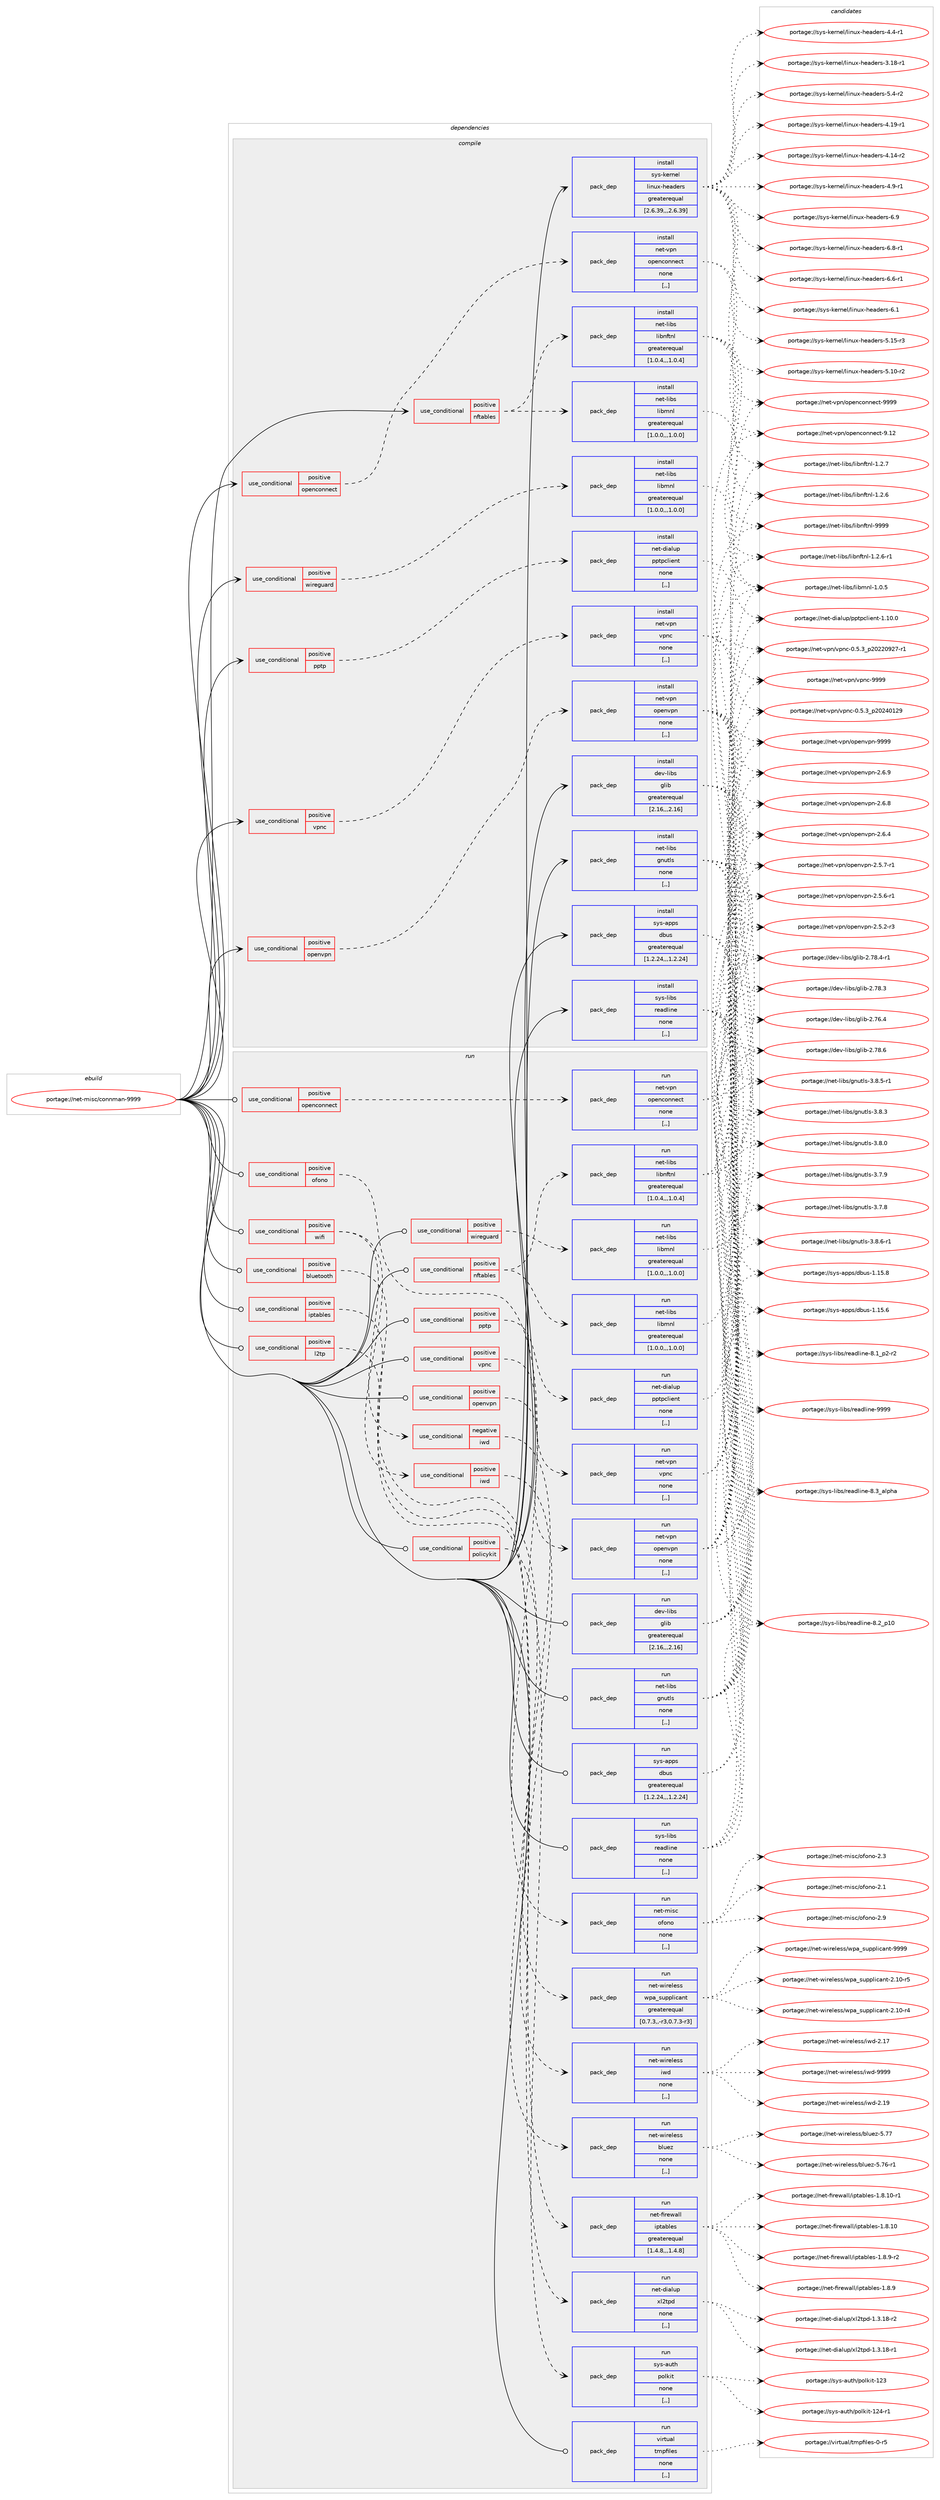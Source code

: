 digraph prolog {

# *************
# Graph options
# *************

newrank=true;
concentrate=true;
compound=true;
graph [rankdir=LR,fontname=Helvetica,fontsize=10,ranksep=1.5];#, ranksep=2.5, nodesep=0.2];
edge  [arrowhead=vee];
node  [fontname=Helvetica,fontsize=10];

# **********
# The ebuild
# **********

subgraph cluster_leftcol {
color=gray;
label=<<i>ebuild</i>>;
id [label="portage://net-misc/connman-9999", color=red, width=4, href="../net-misc/connman-9999.svg"];
}

# ****************
# The dependencies
# ****************

subgraph cluster_midcol {
color=gray;
label=<<i>dependencies</i>>;
subgraph cluster_compile {
fillcolor="#eeeeee";
style=filled;
label=<<i>compile</i>>;
subgraph cond96651 {
dependency368134 [label=<<TABLE BORDER="0" CELLBORDER="1" CELLSPACING="0" CELLPADDING="4"><TR><TD ROWSPAN="3" CELLPADDING="10">use_conditional</TD></TR><TR><TD>positive</TD></TR><TR><TD>nftables</TD></TR></TABLE>>, shape=none, color=red];
subgraph pack268823 {
dependency368135 [label=<<TABLE BORDER="0" CELLBORDER="1" CELLSPACING="0" CELLPADDING="4" WIDTH="220"><TR><TD ROWSPAN="6" CELLPADDING="30">pack_dep</TD></TR><TR><TD WIDTH="110">install</TD></TR><TR><TD>net-libs</TD></TR><TR><TD>libnftnl</TD></TR><TR><TD>greaterequal</TD></TR><TR><TD>[1.0.4,,,1.0.4]</TD></TR></TABLE>>, shape=none, color=blue];
}
dependency368134:e -> dependency368135:w [weight=20,style="dashed",arrowhead="vee"];
subgraph pack268824 {
dependency368136 [label=<<TABLE BORDER="0" CELLBORDER="1" CELLSPACING="0" CELLPADDING="4" WIDTH="220"><TR><TD ROWSPAN="6" CELLPADDING="30">pack_dep</TD></TR><TR><TD WIDTH="110">install</TD></TR><TR><TD>net-libs</TD></TR><TR><TD>libmnl</TD></TR><TR><TD>greaterequal</TD></TR><TR><TD>[1.0.0,,,1.0.0]</TD></TR></TABLE>>, shape=none, color=blue];
}
dependency368134:e -> dependency368136:w [weight=20,style="dashed",arrowhead="vee"];
}
id:e -> dependency368134:w [weight=20,style="solid",arrowhead="vee"];
subgraph cond96652 {
dependency368137 [label=<<TABLE BORDER="0" CELLBORDER="1" CELLSPACING="0" CELLPADDING="4"><TR><TD ROWSPAN="3" CELLPADDING="10">use_conditional</TD></TR><TR><TD>positive</TD></TR><TR><TD>openconnect</TD></TR></TABLE>>, shape=none, color=red];
subgraph pack268825 {
dependency368138 [label=<<TABLE BORDER="0" CELLBORDER="1" CELLSPACING="0" CELLPADDING="4" WIDTH="220"><TR><TD ROWSPAN="6" CELLPADDING="30">pack_dep</TD></TR><TR><TD WIDTH="110">install</TD></TR><TR><TD>net-vpn</TD></TR><TR><TD>openconnect</TD></TR><TR><TD>none</TD></TR><TR><TD>[,,]</TD></TR></TABLE>>, shape=none, color=blue];
}
dependency368137:e -> dependency368138:w [weight=20,style="dashed",arrowhead="vee"];
}
id:e -> dependency368137:w [weight=20,style="solid",arrowhead="vee"];
subgraph cond96653 {
dependency368139 [label=<<TABLE BORDER="0" CELLBORDER="1" CELLSPACING="0" CELLPADDING="4"><TR><TD ROWSPAN="3" CELLPADDING="10">use_conditional</TD></TR><TR><TD>positive</TD></TR><TR><TD>openvpn</TD></TR></TABLE>>, shape=none, color=red];
subgraph pack268826 {
dependency368140 [label=<<TABLE BORDER="0" CELLBORDER="1" CELLSPACING="0" CELLPADDING="4" WIDTH="220"><TR><TD ROWSPAN="6" CELLPADDING="30">pack_dep</TD></TR><TR><TD WIDTH="110">install</TD></TR><TR><TD>net-vpn</TD></TR><TR><TD>openvpn</TD></TR><TR><TD>none</TD></TR><TR><TD>[,,]</TD></TR></TABLE>>, shape=none, color=blue];
}
dependency368139:e -> dependency368140:w [weight=20,style="dashed",arrowhead="vee"];
}
id:e -> dependency368139:w [weight=20,style="solid",arrowhead="vee"];
subgraph cond96654 {
dependency368141 [label=<<TABLE BORDER="0" CELLBORDER="1" CELLSPACING="0" CELLPADDING="4"><TR><TD ROWSPAN="3" CELLPADDING="10">use_conditional</TD></TR><TR><TD>positive</TD></TR><TR><TD>pptp</TD></TR></TABLE>>, shape=none, color=red];
subgraph pack268827 {
dependency368142 [label=<<TABLE BORDER="0" CELLBORDER="1" CELLSPACING="0" CELLPADDING="4" WIDTH="220"><TR><TD ROWSPAN="6" CELLPADDING="30">pack_dep</TD></TR><TR><TD WIDTH="110">install</TD></TR><TR><TD>net-dialup</TD></TR><TR><TD>pptpclient</TD></TR><TR><TD>none</TD></TR><TR><TD>[,,]</TD></TR></TABLE>>, shape=none, color=blue];
}
dependency368141:e -> dependency368142:w [weight=20,style="dashed",arrowhead="vee"];
}
id:e -> dependency368141:w [weight=20,style="solid",arrowhead="vee"];
subgraph cond96655 {
dependency368143 [label=<<TABLE BORDER="0" CELLBORDER="1" CELLSPACING="0" CELLPADDING="4"><TR><TD ROWSPAN="3" CELLPADDING="10">use_conditional</TD></TR><TR><TD>positive</TD></TR><TR><TD>vpnc</TD></TR></TABLE>>, shape=none, color=red];
subgraph pack268828 {
dependency368144 [label=<<TABLE BORDER="0" CELLBORDER="1" CELLSPACING="0" CELLPADDING="4" WIDTH="220"><TR><TD ROWSPAN="6" CELLPADDING="30">pack_dep</TD></TR><TR><TD WIDTH="110">install</TD></TR><TR><TD>net-vpn</TD></TR><TR><TD>vpnc</TD></TR><TR><TD>none</TD></TR><TR><TD>[,,]</TD></TR></TABLE>>, shape=none, color=blue];
}
dependency368143:e -> dependency368144:w [weight=20,style="dashed",arrowhead="vee"];
}
id:e -> dependency368143:w [weight=20,style="solid",arrowhead="vee"];
subgraph cond96656 {
dependency368145 [label=<<TABLE BORDER="0" CELLBORDER="1" CELLSPACING="0" CELLPADDING="4"><TR><TD ROWSPAN="3" CELLPADDING="10">use_conditional</TD></TR><TR><TD>positive</TD></TR><TR><TD>wireguard</TD></TR></TABLE>>, shape=none, color=red];
subgraph pack268829 {
dependency368146 [label=<<TABLE BORDER="0" CELLBORDER="1" CELLSPACING="0" CELLPADDING="4" WIDTH="220"><TR><TD ROWSPAN="6" CELLPADDING="30">pack_dep</TD></TR><TR><TD WIDTH="110">install</TD></TR><TR><TD>net-libs</TD></TR><TR><TD>libmnl</TD></TR><TR><TD>greaterequal</TD></TR><TR><TD>[1.0.0,,,1.0.0]</TD></TR></TABLE>>, shape=none, color=blue];
}
dependency368145:e -> dependency368146:w [weight=20,style="dashed",arrowhead="vee"];
}
id:e -> dependency368145:w [weight=20,style="solid",arrowhead="vee"];
subgraph pack268830 {
dependency368147 [label=<<TABLE BORDER="0" CELLBORDER="1" CELLSPACING="0" CELLPADDING="4" WIDTH="220"><TR><TD ROWSPAN="6" CELLPADDING="30">pack_dep</TD></TR><TR><TD WIDTH="110">install</TD></TR><TR><TD>dev-libs</TD></TR><TR><TD>glib</TD></TR><TR><TD>greaterequal</TD></TR><TR><TD>[2.16,,,2.16]</TD></TR></TABLE>>, shape=none, color=blue];
}
id:e -> dependency368147:w [weight=20,style="solid",arrowhead="vee"];
subgraph pack268831 {
dependency368148 [label=<<TABLE BORDER="0" CELLBORDER="1" CELLSPACING="0" CELLPADDING="4" WIDTH="220"><TR><TD ROWSPAN="6" CELLPADDING="30">pack_dep</TD></TR><TR><TD WIDTH="110">install</TD></TR><TR><TD>net-libs</TD></TR><TR><TD>gnutls</TD></TR><TR><TD>none</TD></TR><TR><TD>[,,]</TD></TR></TABLE>>, shape=none, color=blue];
}
id:e -> dependency368148:w [weight=20,style="solid",arrowhead="vee"];
subgraph pack268832 {
dependency368149 [label=<<TABLE BORDER="0" CELLBORDER="1" CELLSPACING="0" CELLPADDING="4" WIDTH="220"><TR><TD ROWSPAN="6" CELLPADDING="30">pack_dep</TD></TR><TR><TD WIDTH="110">install</TD></TR><TR><TD>sys-apps</TD></TR><TR><TD>dbus</TD></TR><TR><TD>greaterequal</TD></TR><TR><TD>[1.2.24,,,1.2.24]</TD></TR></TABLE>>, shape=none, color=blue];
}
id:e -> dependency368149:w [weight=20,style="solid",arrowhead="vee"];
subgraph pack268833 {
dependency368150 [label=<<TABLE BORDER="0" CELLBORDER="1" CELLSPACING="0" CELLPADDING="4" WIDTH="220"><TR><TD ROWSPAN="6" CELLPADDING="30">pack_dep</TD></TR><TR><TD WIDTH="110">install</TD></TR><TR><TD>sys-kernel</TD></TR><TR><TD>linux-headers</TD></TR><TR><TD>greaterequal</TD></TR><TR><TD>[2.6.39,,,2.6.39]</TD></TR></TABLE>>, shape=none, color=blue];
}
id:e -> dependency368150:w [weight=20,style="solid",arrowhead="vee"];
subgraph pack268834 {
dependency368151 [label=<<TABLE BORDER="0" CELLBORDER="1" CELLSPACING="0" CELLPADDING="4" WIDTH="220"><TR><TD ROWSPAN="6" CELLPADDING="30">pack_dep</TD></TR><TR><TD WIDTH="110">install</TD></TR><TR><TD>sys-libs</TD></TR><TR><TD>readline</TD></TR><TR><TD>none</TD></TR><TR><TD>[,,]</TD></TR></TABLE>>, shape=none, color=blue];
}
id:e -> dependency368151:w [weight=20,style="solid",arrowhead="vee"];
}
subgraph cluster_compileandrun {
fillcolor="#eeeeee";
style=filled;
label=<<i>compile and run</i>>;
}
subgraph cluster_run {
fillcolor="#eeeeee";
style=filled;
label=<<i>run</i>>;
subgraph cond96657 {
dependency368152 [label=<<TABLE BORDER="0" CELLBORDER="1" CELLSPACING="0" CELLPADDING="4"><TR><TD ROWSPAN="3" CELLPADDING="10">use_conditional</TD></TR><TR><TD>positive</TD></TR><TR><TD>bluetooth</TD></TR></TABLE>>, shape=none, color=red];
subgraph pack268835 {
dependency368153 [label=<<TABLE BORDER="0" CELLBORDER="1" CELLSPACING="0" CELLPADDING="4" WIDTH="220"><TR><TD ROWSPAN="6" CELLPADDING="30">pack_dep</TD></TR><TR><TD WIDTH="110">run</TD></TR><TR><TD>net-wireless</TD></TR><TR><TD>bluez</TD></TR><TR><TD>none</TD></TR><TR><TD>[,,]</TD></TR></TABLE>>, shape=none, color=blue];
}
dependency368152:e -> dependency368153:w [weight=20,style="dashed",arrowhead="vee"];
}
id:e -> dependency368152:w [weight=20,style="solid",arrowhead="odot"];
subgraph cond96658 {
dependency368154 [label=<<TABLE BORDER="0" CELLBORDER="1" CELLSPACING="0" CELLPADDING="4"><TR><TD ROWSPAN="3" CELLPADDING="10">use_conditional</TD></TR><TR><TD>positive</TD></TR><TR><TD>iptables</TD></TR></TABLE>>, shape=none, color=red];
subgraph pack268836 {
dependency368155 [label=<<TABLE BORDER="0" CELLBORDER="1" CELLSPACING="0" CELLPADDING="4" WIDTH="220"><TR><TD ROWSPAN="6" CELLPADDING="30">pack_dep</TD></TR><TR><TD WIDTH="110">run</TD></TR><TR><TD>net-firewall</TD></TR><TR><TD>iptables</TD></TR><TR><TD>greaterequal</TD></TR><TR><TD>[1.4.8,,,1.4.8]</TD></TR></TABLE>>, shape=none, color=blue];
}
dependency368154:e -> dependency368155:w [weight=20,style="dashed",arrowhead="vee"];
}
id:e -> dependency368154:w [weight=20,style="solid",arrowhead="odot"];
subgraph cond96659 {
dependency368156 [label=<<TABLE BORDER="0" CELLBORDER="1" CELLSPACING="0" CELLPADDING="4"><TR><TD ROWSPAN="3" CELLPADDING="10">use_conditional</TD></TR><TR><TD>positive</TD></TR><TR><TD>l2tp</TD></TR></TABLE>>, shape=none, color=red];
subgraph pack268837 {
dependency368157 [label=<<TABLE BORDER="0" CELLBORDER="1" CELLSPACING="0" CELLPADDING="4" WIDTH="220"><TR><TD ROWSPAN="6" CELLPADDING="30">pack_dep</TD></TR><TR><TD WIDTH="110">run</TD></TR><TR><TD>net-dialup</TD></TR><TR><TD>xl2tpd</TD></TR><TR><TD>none</TD></TR><TR><TD>[,,]</TD></TR></TABLE>>, shape=none, color=blue];
}
dependency368156:e -> dependency368157:w [weight=20,style="dashed",arrowhead="vee"];
}
id:e -> dependency368156:w [weight=20,style="solid",arrowhead="odot"];
subgraph cond96660 {
dependency368158 [label=<<TABLE BORDER="0" CELLBORDER="1" CELLSPACING="0" CELLPADDING="4"><TR><TD ROWSPAN="3" CELLPADDING="10">use_conditional</TD></TR><TR><TD>positive</TD></TR><TR><TD>nftables</TD></TR></TABLE>>, shape=none, color=red];
subgraph pack268838 {
dependency368159 [label=<<TABLE BORDER="0" CELLBORDER="1" CELLSPACING="0" CELLPADDING="4" WIDTH="220"><TR><TD ROWSPAN="6" CELLPADDING="30">pack_dep</TD></TR><TR><TD WIDTH="110">run</TD></TR><TR><TD>net-libs</TD></TR><TR><TD>libnftnl</TD></TR><TR><TD>greaterequal</TD></TR><TR><TD>[1.0.4,,,1.0.4]</TD></TR></TABLE>>, shape=none, color=blue];
}
dependency368158:e -> dependency368159:w [weight=20,style="dashed",arrowhead="vee"];
subgraph pack268839 {
dependency368160 [label=<<TABLE BORDER="0" CELLBORDER="1" CELLSPACING="0" CELLPADDING="4" WIDTH="220"><TR><TD ROWSPAN="6" CELLPADDING="30">pack_dep</TD></TR><TR><TD WIDTH="110">run</TD></TR><TR><TD>net-libs</TD></TR><TR><TD>libmnl</TD></TR><TR><TD>greaterequal</TD></TR><TR><TD>[1.0.0,,,1.0.0]</TD></TR></TABLE>>, shape=none, color=blue];
}
dependency368158:e -> dependency368160:w [weight=20,style="dashed",arrowhead="vee"];
}
id:e -> dependency368158:w [weight=20,style="solid",arrowhead="odot"];
subgraph cond96661 {
dependency368161 [label=<<TABLE BORDER="0" CELLBORDER="1" CELLSPACING="0" CELLPADDING="4"><TR><TD ROWSPAN="3" CELLPADDING="10">use_conditional</TD></TR><TR><TD>positive</TD></TR><TR><TD>ofono</TD></TR></TABLE>>, shape=none, color=red];
subgraph pack268840 {
dependency368162 [label=<<TABLE BORDER="0" CELLBORDER="1" CELLSPACING="0" CELLPADDING="4" WIDTH="220"><TR><TD ROWSPAN="6" CELLPADDING="30">pack_dep</TD></TR><TR><TD WIDTH="110">run</TD></TR><TR><TD>net-misc</TD></TR><TR><TD>ofono</TD></TR><TR><TD>none</TD></TR><TR><TD>[,,]</TD></TR></TABLE>>, shape=none, color=blue];
}
dependency368161:e -> dependency368162:w [weight=20,style="dashed",arrowhead="vee"];
}
id:e -> dependency368161:w [weight=20,style="solid",arrowhead="odot"];
subgraph cond96662 {
dependency368163 [label=<<TABLE BORDER="0" CELLBORDER="1" CELLSPACING="0" CELLPADDING="4"><TR><TD ROWSPAN="3" CELLPADDING="10">use_conditional</TD></TR><TR><TD>positive</TD></TR><TR><TD>openconnect</TD></TR></TABLE>>, shape=none, color=red];
subgraph pack268841 {
dependency368164 [label=<<TABLE BORDER="0" CELLBORDER="1" CELLSPACING="0" CELLPADDING="4" WIDTH="220"><TR><TD ROWSPAN="6" CELLPADDING="30">pack_dep</TD></TR><TR><TD WIDTH="110">run</TD></TR><TR><TD>net-vpn</TD></TR><TR><TD>openconnect</TD></TR><TR><TD>none</TD></TR><TR><TD>[,,]</TD></TR></TABLE>>, shape=none, color=blue];
}
dependency368163:e -> dependency368164:w [weight=20,style="dashed",arrowhead="vee"];
}
id:e -> dependency368163:w [weight=20,style="solid",arrowhead="odot"];
subgraph cond96663 {
dependency368165 [label=<<TABLE BORDER="0" CELLBORDER="1" CELLSPACING="0" CELLPADDING="4"><TR><TD ROWSPAN="3" CELLPADDING="10">use_conditional</TD></TR><TR><TD>positive</TD></TR><TR><TD>openvpn</TD></TR></TABLE>>, shape=none, color=red];
subgraph pack268842 {
dependency368166 [label=<<TABLE BORDER="0" CELLBORDER="1" CELLSPACING="0" CELLPADDING="4" WIDTH="220"><TR><TD ROWSPAN="6" CELLPADDING="30">pack_dep</TD></TR><TR><TD WIDTH="110">run</TD></TR><TR><TD>net-vpn</TD></TR><TR><TD>openvpn</TD></TR><TR><TD>none</TD></TR><TR><TD>[,,]</TD></TR></TABLE>>, shape=none, color=blue];
}
dependency368165:e -> dependency368166:w [weight=20,style="dashed",arrowhead="vee"];
}
id:e -> dependency368165:w [weight=20,style="solid",arrowhead="odot"];
subgraph cond96664 {
dependency368167 [label=<<TABLE BORDER="0" CELLBORDER="1" CELLSPACING="0" CELLPADDING="4"><TR><TD ROWSPAN="3" CELLPADDING="10">use_conditional</TD></TR><TR><TD>positive</TD></TR><TR><TD>policykit</TD></TR></TABLE>>, shape=none, color=red];
subgraph pack268843 {
dependency368168 [label=<<TABLE BORDER="0" CELLBORDER="1" CELLSPACING="0" CELLPADDING="4" WIDTH="220"><TR><TD ROWSPAN="6" CELLPADDING="30">pack_dep</TD></TR><TR><TD WIDTH="110">run</TD></TR><TR><TD>sys-auth</TD></TR><TR><TD>polkit</TD></TR><TR><TD>none</TD></TR><TR><TD>[,,]</TD></TR></TABLE>>, shape=none, color=blue];
}
dependency368167:e -> dependency368168:w [weight=20,style="dashed",arrowhead="vee"];
}
id:e -> dependency368167:w [weight=20,style="solid",arrowhead="odot"];
subgraph cond96665 {
dependency368169 [label=<<TABLE BORDER="0" CELLBORDER="1" CELLSPACING="0" CELLPADDING="4"><TR><TD ROWSPAN="3" CELLPADDING="10">use_conditional</TD></TR><TR><TD>positive</TD></TR><TR><TD>pptp</TD></TR></TABLE>>, shape=none, color=red];
subgraph pack268844 {
dependency368170 [label=<<TABLE BORDER="0" CELLBORDER="1" CELLSPACING="0" CELLPADDING="4" WIDTH="220"><TR><TD ROWSPAN="6" CELLPADDING="30">pack_dep</TD></TR><TR><TD WIDTH="110">run</TD></TR><TR><TD>net-dialup</TD></TR><TR><TD>pptpclient</TD></TR><TR><TD>none</TD></TR><TR><TD>[,,]</TD></TR></TABLE>>, shape=none, color=blue];
}
dependency368169:e -> dependency368170:w [weight=20,style="dashed",arrowhead="vee"];
}
id:e -> dependency368169:w [weight=20,style="solid",arrowhead="odot"];
subgraph cond96666 {
dependency368171 [label=<<TABLE BORDER="0" CELLBORDER="1" CELLSPACING="0" CELLPADDING="4"><TR><TD ROWSPAN="3" CELLPADDING="10">use_conditional</TD></TR><TR><TD>positive</TD></TR><TR><TD>vpnc</TD></TR></TABLE>>, shape=none, color=red];
subgraph pack268845 {
dependency368172 [label=<<TABLE BORDER="0" CELLBORDER="1" CELLSPACING="0" CELLPADDING="4" WIDTH="220"><TR><TD ROWSPAN="6" CELLPADDING="30">pack_dep</TD></TR><TR><TD WIDTH="110">run</TD></TR><TR><TD>net-vpn</TD></TR><TR><TD>vpnc</TD></TR><TR><TD>none</TD></TR><TR><TD>[,,]</TD></TR></TABLE>>, shape=none, color=blue];
}
dependency368171:e -> dependency368172:w [weight=20,style="dashed",arrowhead="vee"];
}
id:e -> dependency368171:w [weight=20,style="solid",arrowhead="odot"];
subgraph cond96667 {
dependency368173 [label=<<TABLE BORDER="0" CELLBORDER="1" CELLSPACING="0" CELLPADDING="4"><TR><TD ROWSPAN="3" CELLPADDING="10">use_conditional</TD></TR><TR><TD>positive</TD></TR><TR><TD>wifi</TD></TR></TABLE>>, shape=none, color=red];
subgraph cond96668 {
dependency368174 [label=<<TABLE BORDER="0" CELLBORDER="1" CELLSPACING="0" CELLPADDING="4"><TR><TD ROWSPAN="3" CELLPADDING="10">use_conditional</TD></TR><TR><TD>negative</TD></TR><TR><TD>iwd</TD></TR></TABLE>>, shape=none, color=red];
subgraph pack268846 {
dependency368175 [label=<<TABLE BORDER="0" CELLBORDER="1" CELLSPACING="0" CELLPADDING="4" WIDTH="220"><TR><TD ROWSPAN="6" CELLPADDING="30">pack_dep</TD></TR><TR><TD WIDTH="110">run</TD></TR><TR><TD>net-wireless</TD></TR><TR><TD>wpa_supplicant</TD></TR><TR><TD>greaterequal</TD></TR><TR><TD>[0.7.3,,-r3,0.7.3-r3]</TD></TR></TABLE>>, shape=none, color=blue];
}
dependency368174:e -> dependency368175:w [weight=20,style="dashed",arrowhead="vee"];
}
dependency368173:e -> dependency368174:w [weight=20,style="dashed",arrowhead="vee"];
subgraph cond96669 {
dependency368176 [label=<<TABLE BORDER="0" CELLBORDER="1" CELLSPACING="0" CELLPADDING="4"><TR><TD ROWSPAN="3" CELLPADDING="10">use_conditional</TD></TR><TR><TD>positive</TD></TR><TR><TD>iwd</TD></TR></TABLE>>, shape=none, color=red];
subgraph pack268847 {
dependency368177 [label=<<TABLE BORDER="0" CELLBORDER="1" CELLSPACING="0" CELLPADDING="4" WIDTH="220"><TR><TD ROWSPAN="6" CELLPADDING="30">pack_dep</TD></TR><TR><TD WIDTH="110">run</TD></TR><TR><TD>net-wireless</TD></TR><TR><TD>iwd</TD></TR><TR><TD>none</TD></TR><TR><TD>[,,]</TD></TR></TABLE>>, shape=none, color=blue];
}
dependency368176:e -> dependency368177:w [weight=20,style="dashed",arrowhead="vee"];
}
dependency368173:e -> dependency368176:w [weight=20,style="dashed",arrowhead="vee"];
}
id:e -> dependency368173:w [weight=20,style="solid",arrowhead="odot"];
subgraph cond96670 {
dependency368178 [label=<<TABLE BORDER="0" CELLBORDER="1" CELLSPACING="0" CELLPADDING="4"><TR><TD ROWSPAN="3" CELLPADDING="10">use_conditional</TD></TR><TR><TD>positive</TD></TR><TR><TD>wireguard</TD></TR></TABLE>>, shape=none, color=red];
subgraph pack268848 {
dependency368179 [label=<<TABLE BORDER="0" CELLBORDER="1" CELLSPACING="0" CELLPADDING="4" WIDTH="220"><TR><TD ROWSPAN="6" CELLPADDING="30">pack_dep</TD></TR><TR><TD WIDTH="110">run</TD></TR><TR><TD>net-libs</TD></TR><TR><TD>libmnl</TD></TR><TR><TD>greaterequal</TD></TR><TR><TD>[1.0.0,,,1.0.0]</TD></TR></TABLE>>, shape=none, color=blue];
}
dependency368178:e -> dependency368179:w [weight=20,style="dashed",arrowhead="vee"];
}
id:e -> dependency368178:w [weight=20,style="solid",arrowhead="odot"];
subgraph pack268849 {
dependency368180 [label=<<TABLE BORDER="0" CELLBORDER="1" CELLSPACING="0" CELLPADDING="4" WIDTH="220"><TR><TD ROWSPAN="6" CELLPADDING="30">pack_dep</TD></TR><TR><TD WIDTH="110">run</TD></TR><TR><TD>dev-libs</TD></TR><TR><TD>glib</TD></TR><TR><TD>greaterequal</TD></TR><TR><TD>[2.16,,,2.16]</TD></TR></TABLE>>, shape=none, color=blue];
}
id:e -> dependency368180:w [weight=20,style="solid",arrowhead="odot"];
subgraph pack268850 {
dependency368181 [label=<<TABLE BORDER="0" CELLBORDER="1" CELLSPACING="0" CELLPADDING="4" WIDTH="220"><TR><TD ROWSPAN="6" CELLPADDING="30">pack_dep</TD></TR><TR><TD WIDTH="110">run</TD></TR><TR><TD>net-libs</TD></TR><TR><TD>gnutls</TD></TR><TR><TD>none</TD></TR><TR><TD>[,,]</TD></TR></TABLE>>, shape=none, color=blue];
}
id:e -> dependency368181:w [weight=20,style="solid",arrowhead="odot"];
subgraph pack268851 {
dependency368182 [label=<<TABLE BORDER="0" CELLBORDER="1" CELLSPACING="0" CELLPADDING="4" WIDTH="220"><TR><TD ROWSPAN="6" CELLPADDING="30">pack_dep</TD></TR><TR><TD WIDTH="110">run</TD></TR><TR><TD>sys-apps</TD></TR><TR><TD>dbus</TD></TR><TR><TD>greaterequal</TD></TR><TR><TD>[1.2.24,,,1.2.24]</TD></TR></TABLE>>, shape=none, color=blue];
}
id:e -> dependency368182:w [weight=20,style="solid",arrowhead="odot"];
subgraph pack268852 {
dependency368183 [label=<<TABLE BORDER="0" CELLBORDER="1" CELLSPACING="0" CELLPADDING="4" WIDTH="220"><TR><TD ROWSPAN="6" CELLPADDING="30">pack_dep</TD></TR><TR><TD WIDTH="110">run</TD></TR><TR><TD>sys-libs</TD></TR><TR><TD>readline</TD></TR><TR><TD>none</TD></TR><TR><TD>[,,]</TD></TR></TABLE>>, shape=none, color=blue];
}
id:e -> dependency368183:w [weight=20,style="solid",arrowhead="odot"];
subgraph pack268853 {
dependency368184 [label=<<TABLE BORDER="0" CELLBORDER="1" CELLSPACING="0" CELLPADDING="4" WIDTH="220"><TR><TD ROWSPAN="6" CELLPADDING="30">pack_dep</TD></TR><TR><TD WIDTH="110">run</TD></TR><TR><TD>virtual</TD></TR><TR><TD>tmpfiles</TD></TR><TR><TD>none</TD></TR><TR><TD>[,,]</TD></TR></TABLE>>, shape=none, color=blue];
}
id:e -> dependency368184:w [weight=20,style="solid",arrowhead="odot"];
}
}

# **************
# The candidates
# **************

subgraph cluster_choices {
rank=same;
color=gray;
label=<<i>candidates</i>>;

subgraph choice268823 {
color=black;
nodesep=1;
choice110101116451081059811547108105981101021161101084557575757 [label="portage://net-libs/libnftnl-9999", color=red, width=4,href="../net-libs/libnftnl-9999.svg"];
choice11010111645108105981154710810598110102116110108454946504655 [label="portage://net-libs/libnftnl-1.2.7", color=red, width=4,href="../net-libs/libnftnl-1.2.7.svg"];
choice110101116451081059811547108105981101021161101084549465046544511449 [label="portage://net-libs/libnftnl-1.2.6-r1", color=red, width=4,href="../net-libs/libnftnl-1.2.6-r1.svg"];
choice11010111645108105981154710810598110102116110108454946504654 [label="portage://net-libs/libnftnl-1.2.6", color=red, width=4,href="../net-libs/libnftnl-1.2.6.svg"];
dependency368135:e -> choice110101116451081059811547108105981101021161101084557575757:w [style=dotted,weight="100"];
dependency368135:e -> choice11010111645108105981154710810598110102116110108454946504655:w [style=dotted,weight="100"];
dependency368135:e -> choice110101116451081059811547108105981101021161101084549465046544511449:w [style=dotted,weight="100"];
dependency368135:e -> choice11010111645108105981154710810598110102116110108454946504654:w [style=dotted,weight="100"];
}
subgraph choice268824 {
color=black;
nodesep=1;
choice11010111645108105981154710810598109110108454946484653 [label="portage://net-libs/libmnl-1.0.5", color=red, width=4,href="../net-libs/libmnl-1.0.5.svg"];
dependency368136:e -> choice11010111645108105981154710810598109110108454946484653:w [style=dotted,weight="100"];
}
subgraph choice268825 {
color=black;
nodesep=1;
choice110101116451181121104711111210111099111110110101991164557575757 [label="portage://net-vpn/openconnect-9999", color=red, width=4,href="../net-vpn/openconnect-9999.svg"];
choice110101116451181121104711111210111099111110110101991164557464950 [label="portage://net-vpn/openconnect-9.12", color=red, width=4,href="../net-vpn/openconnect-9.12.svg"];
dependency368138:e -> choice110101116451181121104711111210111099111110110101991164557575757:w [style=dotted,weight="100"];
dependency368138:e -> choice110101116451181121104711111210111099111110110101991164557464950:w [style=dotted,weight="100"];
}
subgraph choice268826 {
color=black;
nodesep=1;
choice11010111645118112110471111121011101181121104557575757 [label="portage://net-vpn/openvpn-9999", color=red, width=4,href="../net-vpn/openvpn-9999.svg"];
choice1101011164511811211047111112101110118112110455046544657 [label="portage://net-vpn/openvpn-2.6.9", color=red, width=4,href="../net-vpn/openvpn-2.6.9.svg"];
choice1101011164511811211047111112101110118112110455046544656 [label="portage://net-vpn/openvpn-2.6.8", color=red, width=4,href="../net-vpn/openvpn-2.6.8.svg"];
choice1101011164511811211047111112101110118112110455046544652 [label="portage://net-vpn/openvpn-2.6.4", color=red, width=4,href="../net-vpn/openvpn-2.6.4.svg"];
choice11010111645118112110471111121011101181121104550465346554511449 [label="portage://net-vpn/openvpn-2.5.7-r1", color=red, width=4,href="../net-vpn/openvpn-2.5.7-r1.svg"];
choice11010111645118112110471111121011101181121104550465346544511449 [label="portage://net-vpn/openvpn-2.5.6-r1", color=red, width=4,href="../net-vpn/openvpn-2.5.6-r1.svg"];
choice11010111645118112110471111121011101181121104550465346504511451 [label="portage://net-vpn/openvpn-2.5.2-r3", color=red, width=4,href="../net-vpn/openvpn-2.5.2-r3.svg"];
dependency368140:e -> choice11010111645118112110471111121011101181121104557575757:w [style=dotted,weight="100"];
dependency368140:e -> choice1101011164511811211047111112101110118112110455046544657:w [style=dotted,weight="100"];
dependency368140:e -> choice1101011164511811211047111112101110118112110455046544656:w [style=dotted,weight="100"];
dependency368140:e -> choice1101011164511811211047111112101110118112110455046544652:w [style=dotted,weight="100"];
dependency368140:e -> choice11010111645118112110471111121011101181121104550465346554511449:w [style=dotted,weight="100"];
dependency368140:e -> choice11010111645118112110471111121011101181121104550465346544511449:w [style=dotted,weight="100"];
dependency368140:e -> choice11010111645118112110471111121011101181121104550465346504511451:w [style=dotted,weight="100"];
}
subgraph choice268827 {
color=black;
nodesep=1;
choice1101011164510010597108117112471121121161129910810510111011645494649484648 [label="portage://net-dialup/pptpclient-1.10.0", color=red, width=4,href="../net-dialup/pptpclient-1.10.0.svg"];
dependency368142:e -> choice1101011164510010597108117112471121121161129910810510111011645494649484648:w [style=dotted,weight="100"];
}
subgraph choice268828 {
color=black;
nodesep=1;
choice1101011164511811211047118112110994557575757 [label="portage://net-vpn/vpnc-9999", color=red, width=4,href="../net-vpn/vpnc-9999.svg"];
choice110101116451181121104711811211099454846534651951125048505248495057 [label="portage://net-vpn/vpnc-0.5.3_p20240129", color=red, width=4,href="../net-vpn/vpnc-0.5.3_p20240129.svg"];
choice1101011164511811211047118112110994548465346519511250485050485750554511449 [label="portage://net-vpn/vpnc-0.5.3_p20220927-r1", color=red, width=4,href="../net-vpn/vpnc-0.5.3_p20220927-r1.svg"];
dependency368144:e -> choice1101011164511811211047118112110994557575757:w [style=dotted,weight="100"];
dependency368144:e -> choice110101116451181121104711811211099454846534651951125048505248495057:w [style=dotted,weight="100"];
dependency368144:e -> choice1101011164511811211047118112110994548465346519511250485050485750554511449:w [style=dotted,weight="100"];
}
subgraph choice268829 {
color=black;
nodesep=1;
choice11010111645108105981154710810598109110108454946484653 [label="portage://net-libs/libmnl-1.0.5", color=red, width=4,href="../net-libs/libmnl-1.0.5.svg"];
dependency368146:e -> choice11010111645108105981154710810598109110108454946484653:w [style=dotted,weight="100"];
}
subgraph choice268830 {
color=black;
nodesep=1;
choice1001011184510810598115471031081059845504655564654 [label="portage://dev-libs/glib-2.78.6", color=red, width=4,href="../dev-libs/glib-2.78.6.svg"];
choice10010111845108105981154710310810598455046555646524511449 [label="portage://dev-libs/glib-2.78.4-r1", color=red, width=4,href="../dev-libs/glib-2.78.4-r1.svg"];
choice1001011184510810598115471031081059845504655564651 [label="portage://dev-libs/glib-2.78.3", color=red, width=4,href="../dev-libs/glib-2.78.3.svg"];
choice1001011184510810598115471031081059845504655544652 [label="portage://dev-libs/glib-2.76.4", color=red, width=4,href="../dev-libs/glib-2.76.4.svg"];
dependency368147:e -> choice1001011184510810598115471031081059845504655564654:w [style=dotted,weight="100"];
dependency368147:e -> choice10010111845108105981154710310810598455046555646524511449:w [style=dotted,weight="100"];
dependency368147:e -> choice1001011184510810598115471031081059845504655564651:w [style=dotted,weight="100"];
dependency368147:e -> choice1001011184510810598115471031081059845504655544652:w [style=dotted,weight="100"];
}
subgraph choice268831 {
color=black;
nodesep=1;
choice1101011164510810598115471031101171161081154551465646544511449 [label="portage://net-libs/gnutls-3.8.6-r1", color=red, width=4,href="../net-libs/gnutls-3.8.6-r1.svg"];
choice1101011164510810598115471031101171161081154551465646534511449 [label="portage://net-libs/gnutls-3.8.5-r1", color=red, width=4,href="../net-libs/gnutls-3.8.5-r1.svg"];
choice110101116451081059811547103110117116108115455146564651 [label="portage://net-libs/gnutls-3.8.3", color=red, width=4,href="../net-libs/gnutls-3.8.3.svg"];
choice110101116451081059811547103110117116108115455146564648 [label="portage://net-libs/gnutls-3.8.0", color=red, width=4,href="../net-libs/gnutls-3.8.0.svg"];
choice110101116451081059811547103110117116108115455146554657 [label="portage://net-libs/gnutls-3.7.9", color=red, width=4,href="../net-libs/gnutls-3.7.9.svg"];
choice110101116451081059811547103110117116108115455146554656 [label="portage://net-libs/gnutls-3.7.8", color=red, width=4,href="../net-libs/gnutls-3.7.8.svg"];
dependency368148:e -> choice1101011164510810598115471031101171161081154551465646544511449:w [style=dotted,weight="100"];
dependency368148:e -> choice1101011164510810598115471031101171161081154551465646534511449:w [style=dotted,weight="100"];
dependency368148:e -> choice110101116451081059811547103110117116108115455146564651:w [style=dotted,weight="100"];
dependency368148:e -> choice110101116451081059811547103110117116108115455146564648:w [style=dotted,weight="100"];
dependency368148:e -> choice110101116451081059811547103110117116108115455146554657:w [style=dotted,weight="100"];
dependency368148:e -> choice110101116451081059811547103110117116108115455146554656:w [style=dotted,weight="100"];
}
subgraph choice268832 {
color=black;
nodesep=1;
choice1151211154597112112115471009811711545494649534656 [label="portage://sys-apps/dbus-1.15.8", color=red, width=4,href="../sys-apps/dbus-1.15.8.svg"];
choice1151211154597112112115471009811711545494649534654 [label="portage://sys-apps/dbus-1.15.6", color=red, width=4,href="../sys-apps/dbus-1.15.6.svg"];
dependency368149:e -> choice1151211154597112112115471009811711545494649534656:w [style=dotted,weight="100"];
dependency368149:e -> choice1151211154597112112115471009811711545494649534654:w [style=dotted,weight="100"];
}
subgraph choice268833 {
color=black;
nodesep=1;
choice1151211154510710111411010110847108105110117120451041019710010111411545544657 [label="portage://sys-kernel/linux-headers-6.9", color=red, width=4,href="../sys-kernel/linux-headers-6.9.svg"];
choice11512111545107101114110101108471081051101171204510410197100101114115455446564511449 [label="portage://sys-kernel/linux-headers-6.8-r1", color=red, width=4,href="../sys-kernel/linux-headers-6.8-r1.svg"];
choice11512111545107101114110101108471081051101171204510410197100101114115455446544511449 [label="portage://sys-kernel/linux-headers-6.6-r1", color=red, width=4,href="../sys-kernel/linux-headers-6.6-r1.svg"];
choice1151211154510710111411010110847108105110117120451041019710010111411545544649 [label="portage://sys-kernel/linux-headers-6.1", color=red, width=4,href="../sys-kernel/linux-headers-6.1.svg"];
choice1151211154510710111411010110847108105110117120451041019710010111411545534649534511451 [label="portage://sys-kernel/linux-headers-5.15-r3", color=red, width=4,href="../sys-kernel/linux-headers-5.15-r3.svg"];
choice1151211154510710111411010110847108105110117120451041019710010111411545534649484511450 [label="portage://sys-kernel/linux-headers-5.10-r2", color=red, width=4,href="../sys-kernel/linux-headers-5.10-r2.svg"];
choice11512111545107101114110101108471081051101171204510410197100101114115455346524511450 [label="portage://sys-kernel/linux-headers-5.4-r2", color=red, width=4,href="../sys-kernel/linux-headers-5.4-r2.svg"];
choice1151211154510710111411010110847108105110117120451041019710010111411545524649574511449 [label="portage://sys-kernel/linux-headers-4.19-r1", color=red, width=4,href="../sys-kernel/linux-headers-4.19-r1.svg"];
choice1151211154510710111411010110847108105110117120451041019710010111411545524649524511450 [label="portage://sys-kernel/linux-headers-4.14-r2", color=red, width=4,href="../sys-kernel/linux-headers-4.14-r2.svg"];
choice11512111545107101114110101108471081051101171204510410197100101114115455246574511449 [label="portage://sys-kernel/linux-headers-4.9-r1", color=red, width=4,href="../sys-kernel/linux-headers-4.9-r1.svg"];
choice11512111545107101114110101108471081051101171204510410197100101114115455246524511449 [label="portage://sys-kernel/linux-headers-4.4-r1", color=red, width=4,href="../sys-kernel/linux-headers-4.4-r1.svg"];
choice1151211154510710111411010110847108105110117120451041019710010111411545514649564511449 [label="portage://sys-kernel/linux-headers-3.18-r1", color=red, width=4,href="../sys-kernel/linux-headers-3.18-r1.svg"];
dependency368150:e -> choice1151211154510710111411010110847108105110117120451041019710010111411545544657:w [style=dotted,weight="100"];
dependency368150:e -> choice11512111545107101114110101108471081051101171204510410197100101114115455446564511449:w [style=dotted,weight="100"];
dependency368150:e -> choice11512111545107101114110101108471081051101171204510410197100101114115455446544511449:w [style=dotted,weight="100"];
dependency368150:e -> choice1151211154510710111411010110847108105110117120451041019710010111411545544649:w [style=dotted,weight="100"];
dependency368150:e -> choice1151211154510710111411010110847108105110117120451041019710010111411545534649534511451:w [style=dotted,weight="100"];
dependency368150:e -> choice1151211154510710111411010110847108105110117120451041019710010111411545534649484511450:w [style=dotted,weight="100"];
dependency368150:e -> choice11512111545107101114110101108471081051101171204510410197100101114115455346524511450:w [style=dotted,weight="100"];
dependency368150:e -> choice1151211154510710111411010110847108105110117120451041019710010111411545524649574511449:w [style=dotted,weight="100"];
dependency368150:e -> choice1151211154510710111411010110847108105110117120451041019710010111411545524649524511450:w [style=dotted,weight="100"];
dependency368150:e -> choice11512111545107101114110101108471081051101171204510410197100101114115455246574511449:w [style=dotted,weight="100"];
dependency368150:e -> choice11512111545107101114110101108471081051101171204510410197100101114115455246524511449:w [style=dotted,weight="100"];
dependency368150:e -> choice1151211154510710111411010110847108105110117120451041019710010111411545514649564511449:w [style=dotted,weight="100"];
}
subgraph choice268834 {
color=black;
nodesep=1;
choice115121115451081059811547114101971001081051101014557575757 [label="portage://sys-libs/readline-9999", color=red, width=4,href="../sys-libs/readline-9999.svg"];
choice1151211154510810598115471141019710010810511010145564651959710811210497 [label="portage://sys-libs/readline-8.3_alpha", color=red, width=4,href="../sys-libs/readline-8.3_alpha.svg"];
choice1151211154510810598115471141019710010810511010145564650951124948 [label="portage://sys-libs/readline-8.2_p10", color=red, width=4,href="../sys-libs/readline-8.2_p10.svg"];
choice115121115451081059811547114101971001081051101014556464995112504511450 [label="portage://sys-libs/readline-8.1_p2-r2", color=red, width=4,href="../sys-libs/readline-8.1_p2-r2.svg"];
dependency368151:e -> choice115121115451081059811547114101971001081051101014557575757:w [style=dotted,weight="100"];
dependency368151:e -> choice1151211154510810598115471141019710010810511010145564651959710811210497:w [style=dotted,weight="100"];
dependency368151:e -> choice1151211154510810598115471141019710010810511010145564650951124948:w [style=dotted,weight="100"];
dependency368151:e -> choice115121115451081059811547114101971001081051101014556464995112504511450:w [style=dotted,weight="100"];
}
subgraph choice268835 {
color=black;
nodesep=1;
choice1101011164511910511410110810111511547981081171011224553465555 [label="portage://net-wireless/bluez-5.77", color=red, width=4,href="../net-wireless/bluez-5.77.svg"];
choice11010111645119105114101108101115115479810811710112245534655544511449 [label="portage://net-wireless/bluez-5.76-r1", color=red, width=4,href="../net-wireless/bluez-5.76-r1.svg"];
dependency368153:e -> choice1101011164511910511410110810111511547981081171011224553465555:w [style=dotted,weight="100"];
dependency368153:e -> choice11010111645119105114101108101115115479810811710112245534655544511449:w [style=dotted,weight="100"];
}
subgraph choice268836 {
color=black;
nodesep=1;
choice1101011164510210511410111997108108471051121169798108101115454946564649484511449 [label="portage://net-firewall/iptables-1.8.10-r1", color=red, width=4,href="../net-firewall/iptables-1.8.10-r1.svg"];
choice110101116451021051141011199710810847105112116979810810111545494656464948 [label="portage://net-firewall/iptables-1.8.10", color=red, width=4,href="../net-firewall/iptables-1.8.10.svg"];
choice11010111645102105114101119971081084710511211697981081011154549465646574511450 [label="portage://net-firewall/iptables-1.8.9-r2", color=red, width=4,href="../net-firewall/iptables-1.8.9-r2.svg"];
choice1101011164510210511410111997108108471051121169798108101115454946564657 [label="portage://net-firewall/iptables-1.8.9", color=red, width=4,href="../net-firewall/iptables-1.8.9.svg"];
dependency368155:e -> choice1101011164510210511410111997108108471051121169798108101115454946564649484511449:w [style=dotted,weight="100"];
dependency368155:e -> choice110101116451021051141011199710810847105112116979810810111545494656464948:w [style=dotted,weight="100"];
dependency368155:e -> choice11010111645102105114101119971081084710511211697981081011154549465646574511450:w [style=dotted,weight="100"];
dependency368155:e -> choice1101011164510210511410111997108108471051121169798108101115454946564657:w [style=dotted,weight="100"];
}
subgraph choice268837 {
color=black;
nodesep=1;
choice11010111645100105971081171124712010850116112100454946514649564511450 [label="portage://net-dialup/xl2tpd-1.3.18-r2", color=red, width=4,href="../net-dialup/xl2tpd-1.3.18-r2.svg"];
choice11010111645100105971081171124712010850116112100454946514649564511449 [label="portage://net-dialup/xl2tpd-1.3.18-r1", color=red, width=4,href="../net-dialup/xl2tpd-1.3.18-r1.svg"];
dependency368157:e -> choice11010111645100105971081171124712010850116112100454946514649564511450:w [style=dotted,weight="100"];
dependency368157:e -> choice11010111645100105971081171124712010850116112100454946514649564511449:w [style=dotted,weight="100"];
}
subgraph choice268838 {
color=black;
nodesep=1;
choice110101116451081059811547108105981101021161101084557575757 [label="portage://net-libs/libnftnl-9999", color=red, width=4,href="../net-libs/libnftnl-9999.svg"];
choice11010111645108105981154710810598110102116110108454946504655 [label="portage://net-libs/libnftnl-1.2.7", color=red, width=4,href="../net-libs/libnftnl-1.2.7.svg"];
choice110101116451081059811547108105981101021161101084549465046544511449 [label="portage://net-libs/libnftnl-1.2.6-r1", color=red, width=4,href="../net-libs/libnftnl-1.2.6-r1.svg"];
choice11010111645108105981154710810598110102116110108454946504654 [label="portage://net-libs/libnftnl-1.2.6", color=red, width=4,href="../net-libs/libnftnl-1.2.6.svg"];
dependency368159:e -> choice110101116451081059811547108105981101021161101084557575757:w [style=dotted,weight="100"];
dependency368159:e -> choice11010111645108105981154710810598110102116110108454946504655:w [style=dotted,weight="100"];
dependency368159:e -> choice110101116451081059811547108105981101021161101084549465046544511449:w [style=dotted,weight="100"];
dependency368159:e -> choice11010111645108105981154710810598110102116110108454946504654:w [style=dotted,weight="100"];
}
subgraph choice268839 {
color=black;
nodesep=1;
choice11010111645108105981154710810598109110108454946484653 [label="portage://net-libs/libmnl-1.0.5", color=red, width=4,href="../net-libs/libmnl-1.0.5.svg"];
dependency368160:e -> choice11010111645108105981154710810598109110108454946484653:w [style=dotted,weight="100"];
}
subgraph choice268840 {
color=black;
nodesep=1;
choice11010111645109105115994711110211111011145504657 [label="portage://net-misc/ofono-2.9", color=red, width=4,href="../net-misc/ofono-2.9.svg"];
choice11010111645109105115994711110211111011145504651 [label="portage://net-misc/ofono-2.3", color=red, width=4,href="../net-misc/ofono-2.3.svg"];
choice11010111645109105115994711110211111011145504649 [label="portage://net-misc/ofono-2.1", color=red, width=4,href="../net-misc/ofono-2.1.svg"];
dependency368162:e -> choice11010111645109105115994711110211111011145504657:w [style=dotted,weight="100"];
dependency368162:e -> choice11010111645109105115994711110211111011145504651:w [style=dotted,weight="100"];
dependency368162:e -> choice11010111645109105115994711110211111011145504649:w [style=dotted,weight="100"];
}
subgraph choice268841 {
color=black;
nodesep=1;
choice110101116451181121104711111210111099111110110101991164557575757 [label="portage://net-vpn/openconnect-9999", color=red, width=4,href="../net-vpn/openconnect-9999.svg"];
choice110101116451181121104711111210111099111110110101991164557464950 [label="portage://net-vpn/openconnect-9.12", color=red, width=4,href="../net-vpn/openconnect-9.12.svg"];
dependency368164:e -> choice110101116451181121104711111210111099111110110101991164557575757:w [style=dotted,weight="100"];
dependency368164:e -> choice110101116451181121104711111210111099111110110101991164557464950:w [style=dotted,weight="100"];
}
subgraph choice268842 {
color=black;
nodesep=1;
choice11010111645118112110471111121011101181121104557575757 [label="portage://net-vpn/openvpn-9999", color=red, width=4,href="../net-vpn/openvpn-9999.svg"];
choice1101011164511811211047111112101110118112110455046544657 [label="portage://net-vpn/openvpn-2.6.9", color=red, width=4,href="../net-vpn/openvpn-2.6.9.svg"];
choice1101011164511811211047111112101110118112110455046544656 [label="portage://net-vpn/openvpn-2.6.8", color=red, width=4,href="../net-vpn/openvpn-2.6.8.svg"];
choice1101011164511811211047111112101110118112110455046544652 [label="portage://net-vpn/openvpn-2.6.4", color=red, width=4,href="../net-vpn/openvpn-2.6.4.svg"];
choice11010111645118112110471111121011101181121104550465346554511449 [label="portage://net-vpn/openvpn-2.5.7-r1", color=red, width=4,href="../net-vpn/openvpn-2.5.7-r1.svg"];
choice11010111645118112110471111121011101181121104550465346544511449 [label="portage://net-vpn/openvpn-2.5.6-r1", color=red, width=4,href="../net-vpn/openvpn-2.5.6-r1.svg"];
choice11010111645118112110471111121011101181121104550465346504511451 [label="portage://net-vpn/openvpn-2.5.2-r3", color=red, width=4,href="../net-vpn/openvpn-2.5.2-r3.svg"];
dependency368166:e -> choice11010111645118112110471111121011101181121104557575757:w [style=dotted,weight="100"];
dependency368166:e -> choice1101011164511811211047111112101110118112110455046544657:w [style=dotted,weight="100"];
dependency368166:e -> choice1101011164511811211047111112101110118112110455046544656:w [style=dotted,weight="100"];
dependency368166:e -> choice1101011164511811211047111112101110118112110455046544652:w [style=dotted,weight="100"];
dependency368166:e -> choice11010111645118112110471111121011101181121104550465346554511449:w [style=dotted,weight="100"];
dependency368166:e -> choice11010111645118112110471111121011101181121104550465346544511449:w [style=dotted,weight="100"];
dependency368166:e -> choice11010111645118112110471111121011101181121104550465346504511451:w [style=dotted,weight="100"];
}
subgraph choice268843 {
color=black;
nodesep=1;
choice115121115459711711610447112111108107105116454950524511449 [label="portage://sys-auth/polkit-124-r1", color=red, width=4,href="../sys-auth/polkit-124-r1.svg"];
choice11512111545971171161044711211110810710511645495051 [label="portage://sys-auth/polkit-123", color=red, width=4,href="../sys-auth/polkit-123.svg"];
dependency368168:e -> choice115121115459711711610447112111108107105116454950524511449:w [style=dotted,weight="100"];
dependency368168:e -> choice11512111545971171161044711211110810710511645495051:w [style=dotted,weight="100"];
}
subgraph choice268844 {
color=black;
nodesep=1;
choice1101011164510010597108117112471121121161129910810510111011645494649484648 [label="portage://net-dialup/pptpclient-1.10.0", color=red, width=4,href="../net-dialup/pptpclient-1.10.0.svg"];
dependency368170:e -> choice1101011164510010597108117112471121121161129910810510111011645494649484648:w [style=dotted,weight="100"];
}
subgraph choice268845 {
color=black;
nodesep=1;
choice1101011164511811211047118112110994557575757 [label="portage://net-vpn/vpnc-9999", color=red, width=4,href="../net-vpn/vpnc-9999.svg"];
choice110101116451181121104711811211099454846534651951125048505248495057 [label="portage://net-vpn/vpnc-0.5.3_p20240129", color=red, width=4,href="../net-vpn/vpnc-0.5.3_p20240129.svg"];
choice1101011164511811211047118112110994548465346519511250485050485750554511449 [label="portage://net-vpn/vpnc-0.5.3_p20220927-r1", color=red, width=4,href="../net-vpn/vpnc-0.5.3_p20220927-r1.svg"];
dependency368172:e -> choice1101011164511811211047118112110994557575757:w [style=dotted,weight="100"];
dependency368172:e -> choice110101116451181121104711811211099454846534651951125048505248495057:w [style=dotted,weight="100"];
dependency368172:e -> choice1101011164511811211047118112110994548465346519511250485050485750554511449:w [style=dotted,weight="100"];
}
subgraph choice268846 {
color=black;
nodesep=1;
choice1101011164511910511410110810111511547119112979511511711211210810599971101164557575757 [label="portage://net-wireless/wpa_supplicant-9999", color=red, width=4,href="../net-wireless/wpa_supplicant-9999.svg"];
choice11010111645119105114101108101115115471191129795115117112112108105999711011645504649484511453 [label="portage://net-wireless/wpa_supplicant-2.10-r5", color=red, width=4,href="../net-wireless/wpa_supplicant-2.10-r5.svg"];
choice11010111645119105114101108101115115471191129795115117112112108105999711011645504649484511452 [label="portage://net-wireless/wpa_supplicant-2.10-r4", color=red, width=4,href="../net-wireless/wpa_supplicant-2.10-r4.svg"];
dependency368175:e -> choice1101011164511910511410110810111511547119112979511511711211210810599971101164557575757:w [style=dotted,weight="100"];
dependency368175:e -> choice11010111645119105114101108101115115471191129795115117112112108105999711011645504649484511453:w [style=dotted,weight="100"];
dependency368175:e -> choice11010111645119105114101108101115115471191129795115117112112108105999711011645504649484511452:w [style=dotted,weight="100"];
}
subgraph choice268847 {
color=black;
nodesep=1;
choice11010111645119105114101108101115115471051191004557575757 [label="portage://net-wireless/iwd-9999", color=red, width=4,href="../net-wireless/iwd-9999.svg"];
choice11010111645119105114101108101115115471051191004550464957 [label="portage://net-wireless/iwd-2.19", color=red, width=4,href="../net-wireless/iwd-2.19.svg"];
choice11010111645119105114101108101115115471051191004550464955 [label="portage://net-wireless/iwd-2.17", color=red, width=4,href="../net-wireless/iwd-2.17.svg"];
dependency368177:e -> choice11010111645119105114101108101115115471051191004557575757:w [style=dotted,weight="100"];
dependency368177:e -> choice11010111645119105114101108101115115471051191004550464957:w [style=dotted,weight="100"];
dependency368177:e -> choice11010111645119105114101108101115115471051191004550464955:w [style=dotted,weight="100"];
}
subgraph choice268848 {
color=black;
nodesep=1;
choice11010111645108105981154710810598109110108454946484653 [label="portage://net-libs/libmnl-1.0.5", color=red, width=4,href="../net-libs/libmnl-1.0.5.svg"];
dependency368179:e -> choice11010111645108105981154710810598109110108454946484653:w [style=dotted,weight="100"];
}
subgraph choice268849 {
color=black;
nodesep=1;
choice1001011184510810598115471031081059845504655564654 [label="portage://dev-libs/glib-2.78.6", color=red, width=4,href="../dev-libs/glib-2.78.6.svg"];
choice10010111845108105981154710310810598455046555646524511449 [label="portage://dev-libs/glib-2.78.4-r1", color=red, width=4,href="../dev-libs/glib-2.78.4-r1.svg"];
choice1001011184510810598115471031081059845504655564651 [label="portage://dev-libs/glib-2.78.3", color=red, width=4,href="../dev-libs/glib-2.78.3.svg"];
choice1001011184510810598115471031081059845504655544652 [label="portage://dev-libs/glib-2.76.4", color=red, width=4,href="../dev-libs/glib-2.76.4.svg"];
dependency368180:e -> choice1001011184510810598115471031081059845504655564654:w [style=dotted,weight="100"];
dependency368180:e -> choice10010111845108105981154710310810598455046555646524511449:w [style=dotted,weight="100"];
dependency368180:e -> choice1001011184510810598115471031081059845504655564651:w [style=dotted,weight="100"];
dependency368180:e -> choice1001011184510810598115471031081059845504655544652:w [style=dotted,weight="100"];
}
subgraph choice268850 {
color=black;
nodesep=1;
choice1101011164510810598115471031101171161081154551465646544511449 [label="portage://net-libs/gnutls-3.8.6-r1", color=red, width=4,href="../net-libs/gnutls-3.8.6-r1.svg"];
choice1101011164510810598115471031101171161081154551465646534511449 [label="portage://net-libs/gnutls-3.8.5-r1", color=red, width=4,href="../net-libs/gnutls-3.8.5-r1.svg"];
choice110101116451081059811547103110117116108115455146564651 [label="portage://net-libs/gnutls-3.8.3", color=red, width=4,href="../net-libs/gnutls-3.8.3.svg"];
choice110101116451081059811547103110117116108115455146564648 [label="portage://net-libs/gnutls-3.8.0", color=red, width=4,href="../net-libs/gnutls-3.8.0.svg"];
choice110101116451081059811547103110117116108115455146554657 [label="portage://net-libs/gnutls-3.7.9", color=red, width=4,href="../net-libs/gnutls-3.7.9.svg"];
choice110101116451081059811547103110117116108115455146554656 [label="portage://net-libs/gnutls-3.7.8", color=red, width=4,href="../net-libs/gnutls-3.7.8.svg"];
dependency368181:e -> choice1101011164510810598115471031101171161081154551465646544511449:w [style=dotted,weight="100"];
dependency368181:e -> choice1101011164510810598115471031101171161081154551465646534511449:w [style=dotted,weight="100"];
dependency368181:e -> choice110101116451081059811547103110117116108115455146564651:w [style=dotted,weight="100"];
dependency368181:e -> choice110101116451081059811547103110117116108115455146564648:w [style=dotted,weight="100"];
dependency368181:e -> choice110101116451081059811547103110117116108115455146554657:w [style=dotted,weight="100"];
dependency368181:e -> choice110101116451081059811547103110117116108115455146554656:w [style=dotted,weight="100"];
}
subgraph choice268851 {
color=black;
nodesep=1;
choice1151211154597112112115471009811711545494649534656 [label="portage://sys-apps/dbus-1.15.8", color=red, width=4,href="../sys-apps/dbus-1.15.8.svg"];
choice1151211154597112112115471009811711545494649534654 [label="portage://sys-apps/dbus-1.15.6", color=red, width=4,href="../sys-apps/dbus-1.15.6.svg"];
dependency368182:e -> choice1151211154597112112115471009811711545494649534656:w [style=dotted,weight="100"];
dependency368182:e -> choice1151211154597112112115471009811711545494649534654:w [style=dotted,weight="100"];
}
subgraph choice268852 {
color=black;
nodesep=1;
choice115121115451081059811547114101971001081051101014557575757 [label="portage://sys-libs/readline-9999", color=red, width=4,href="../sys-libs/readline-9999.svg"];
choice1151211154510810598115471141019710010810511010145564651959710811210497 [label="portage://sys-libs/readline-8.3_alpha", color=red, width=4,href="../sys-libs/readline-8.3_alpha.svg"];
choice1151211154510810598115471141019710010810511010145564650951124948 [label="portage://sys-libs/readline-8.2_p10", color=red, width=4,href="../sys-libs/readline-8.2_p10.svg"];
choice115121115451081059811547114101971001081051101014556464995112504511450 [label="portage://sys-libs/readline-8.1_p2-r2", color=red, width=4,href="../sys-libs/readline-8.1_p2-r2.svg"];
dependency368183:e -> choice115121115451081059811547114101971001081051101014557575757:w [style=dotted,weight="100"];
dependency368183:e -> choice1151211154510810598115471141019710010810511010145564651959710811210497:w [style=dotted,weight="100"];
dependency368183:e -> choice1151211154510810598115471141019710010810511010145564650951124948:w [style=dotted,weight="100"];
dependency368183:e -> choice115121115451081059811547114101971001081051101014556464995112504511450:w [style=dotted,weight="100"];
}
subgraph choice268853 {
color=black;
nodesep=1;
choice118105114116117971084711610911210210510810111545484511453 [label="portage://virtual/tmpfiles-0-r5", color=red, width=4,href="../virtual/tmpfiles-0-r5.svg"];
dependency368184:e -> choice118105114116117971084711610911210210510810111545484511453:w [style=dotted,weight="100"];
}
}

}
